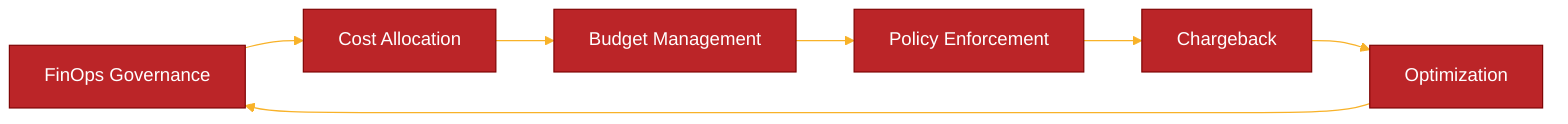 ---
config:
  theme: 'base'
  themeVariables:
    primaryColor: '#BB2528'
    primaryTextColor: '#fff'
    primaryBorderColor: '#7C0000'
    lineColor: '#F8B229'
    secondaryColor: '#006100'
    tertiaryColor: '#fff'
---
graph LR
    A[FinOps Governance] --> B[Cost Allocation]
    B --> C[Budget Management]
    C --> D[Policy Enforcement]
    D --> E[Chargeback]
    E --> F[Optimization]
    F --> A